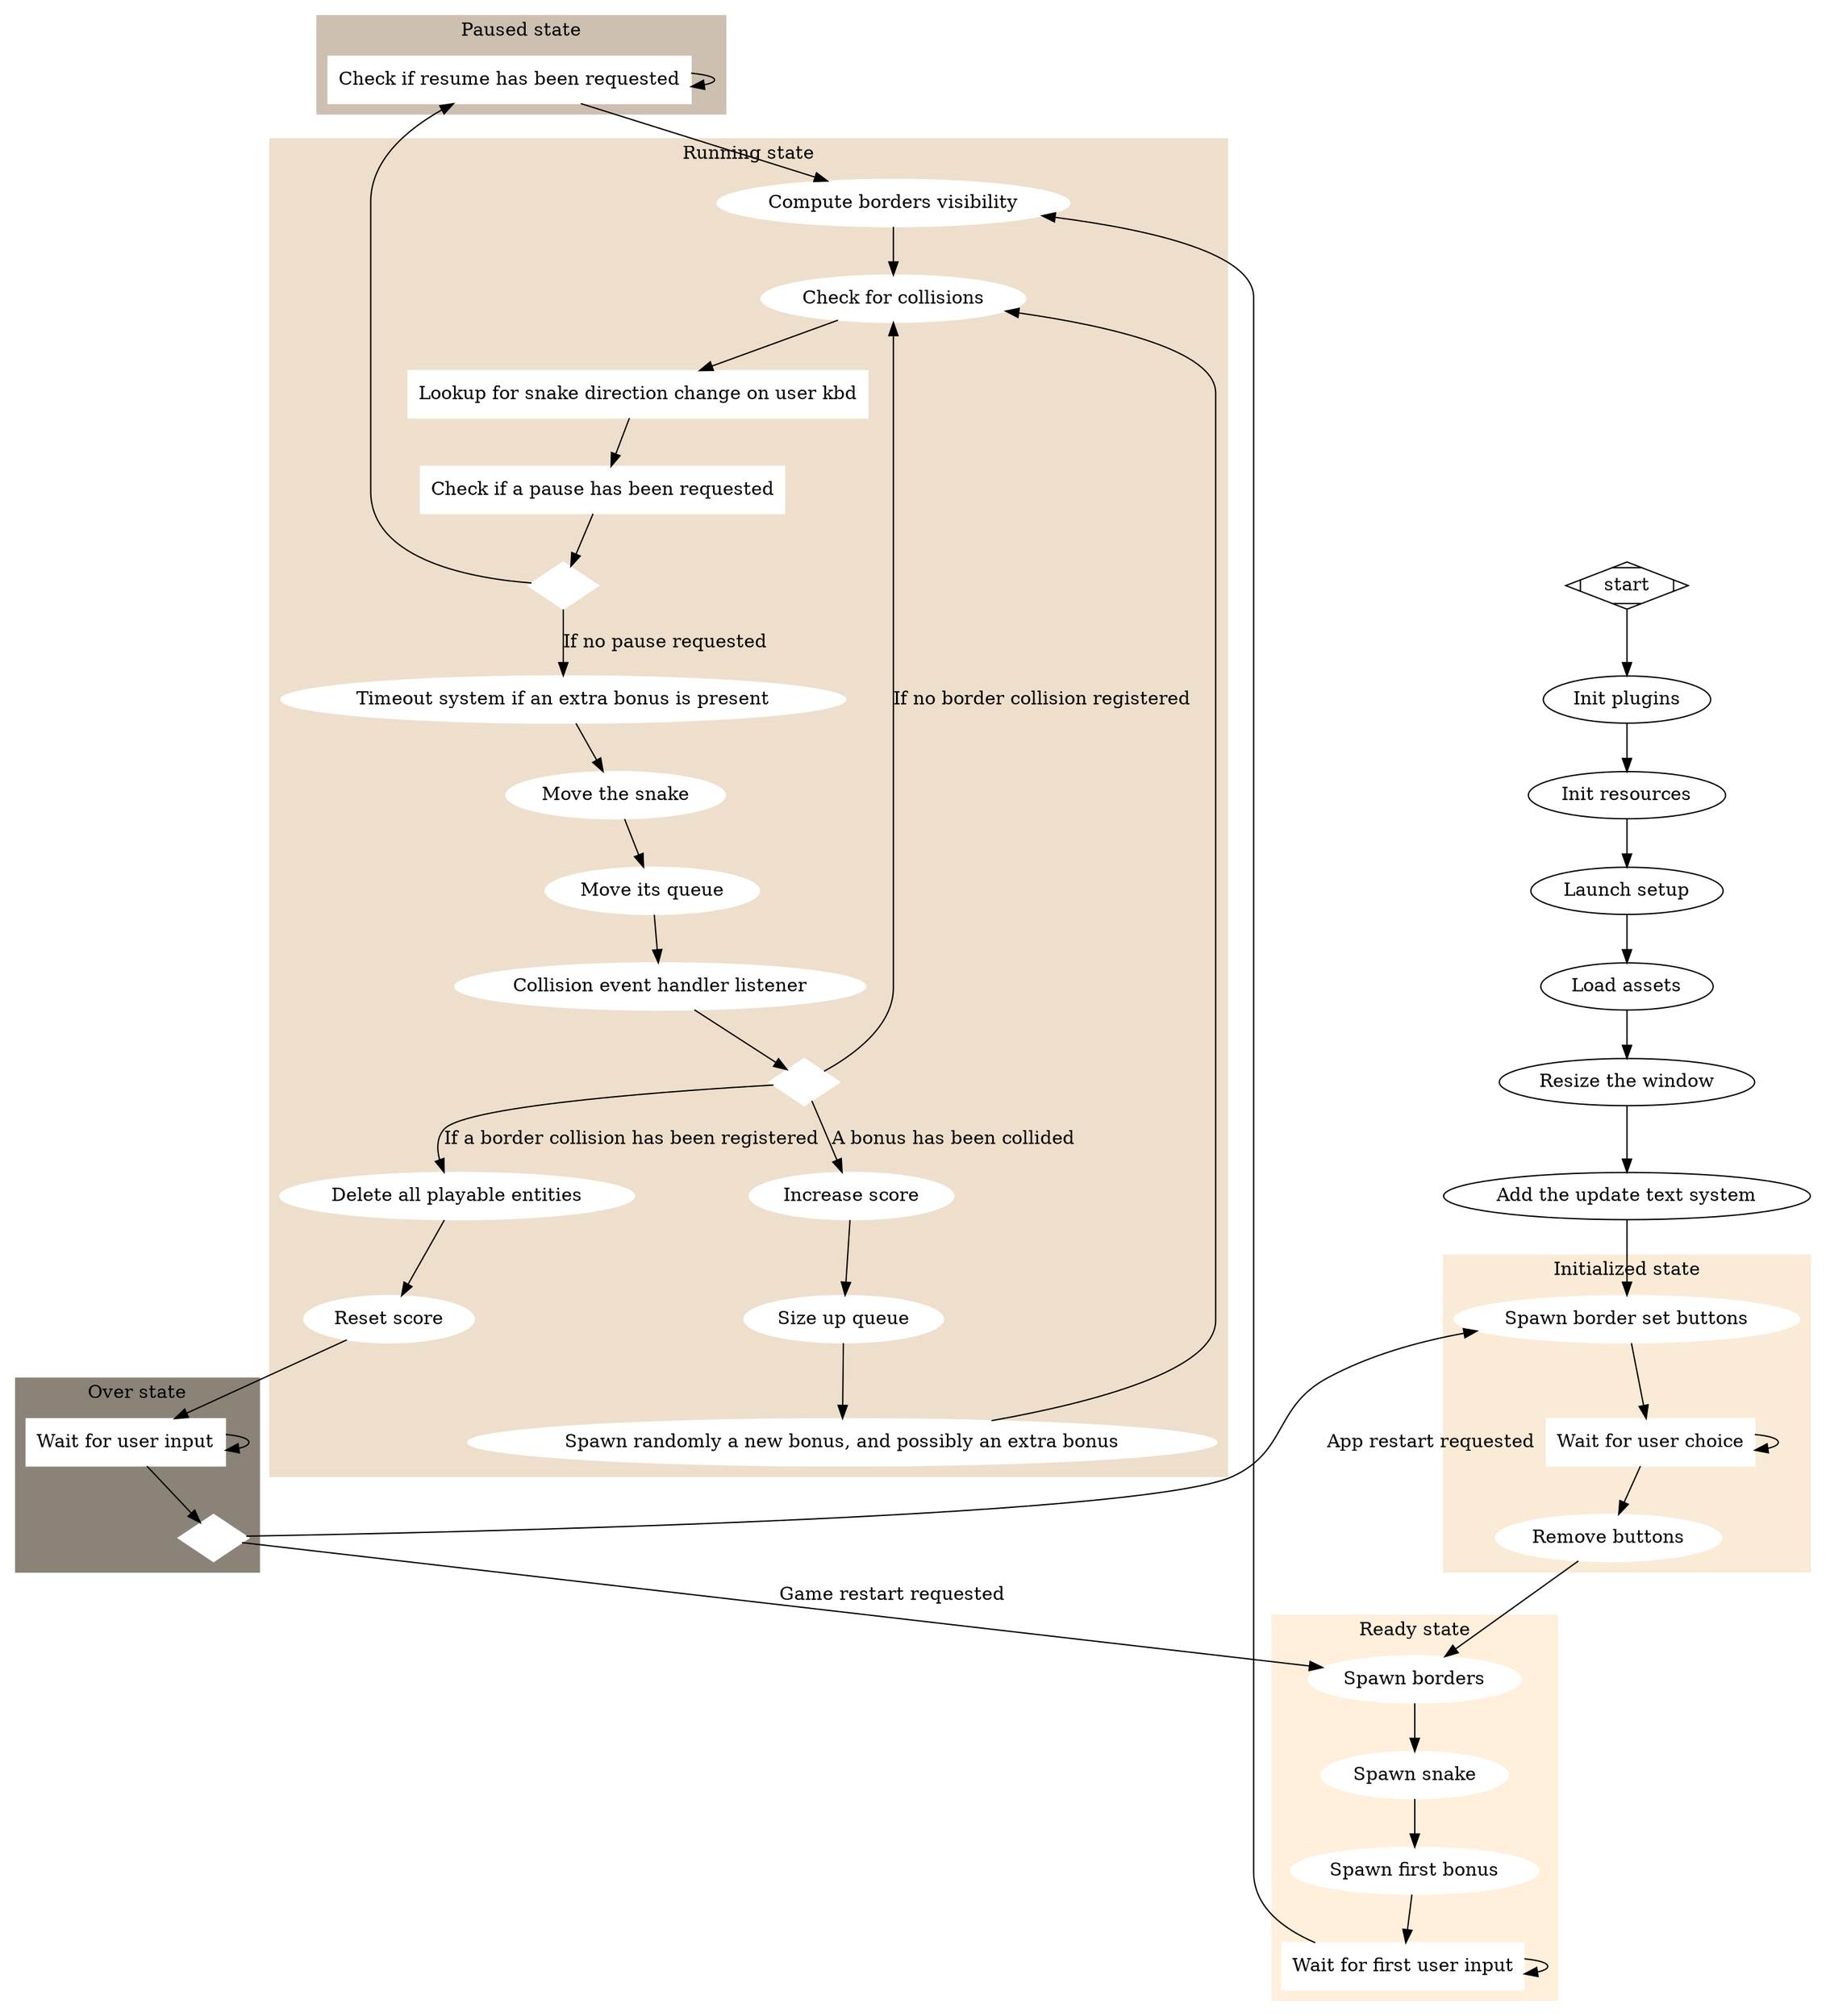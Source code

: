 digraph texas_snake_graph {

  subgraph cluster_0 {
    style=filled;
    color=antiquewhite;
    node [style=filled,color=white];
    "Spawn border set buttons" -> "Wait for user choice" -> "Wait for user choice" -> "Remove buttons"
    label = "Initialized state";
    "Wait for user choice" [shape=box]
  }

  subgraph cluster_1 {
      style=filled;
      color=antiquewhite1;
      node [style=filled,color=white];
      "Spawn borders" ->  "Spawn snake" -> "Spawn first bonus" -> "Wait for first user input" -> "Wait for first user input"
      "Wait for first user input" [shape=box]
      label = "Ready state"
  }
  
  subgraph cluster_2 {
      style=filled;
      color=antiquewhite2;
      node [style=filled,color=white];
      "Compute borders visibility" 
      -> "Check for collisions" 
      -> "Lookup for snake direction change on user kbd" 
      ->  "Check if a pause has been requested"
      -> a0;
      a0 -> "Timeout system if an extra bonus is present" [label="If no pause requested"];
      "Timeout system if an extra bonus is present"
      -> "Move the snake"
      -> "Move its queue"
      -> "Collision event handler listener"
      -> a1;
      a1 -> "Check for collisions" [label="If no border collision registered"];
      a1 -> "Delete all playable entities" [label="If a border collision has been registered"];
      a1 -> "Increase score" [label="A bonus has been collided"];
      "Increase score" -> "Size up queue" -> "Spawn randomly a new bonus, and possibly an extra bonus"
      "Spawn randomly a new bonus, and possibly an extra bonus" -> "Check for collisions"
      "Delete all playable entities" -> "Reset score";
      a0, a1 [label="", shape="diamond"]
      "Check if a pause has been requested" [shape=box]
      "Lookup for snake direction change on user kbd" [shape=box]
      label= "Running state"
  }
  
  subgraph cluster_3 {
      style=filled;
      color=antiquewhite3;
      node [style=filled,color=white];
      label= "Paused state"
      "Check if resume has been requested"  -> "Check if resume has been requested"
       "Check if resume has been requested"  [shape=box]
  }
  
  subgraph cluster_4 {
      style=filled;
      color=antiquewhite4;
      node [style=filled,color=white];
      "Wait for user input" -> "Wait for user input" -> b0;
      "Wait for user input"  [shape=box]
      b0 [label="", shape="diamond"]
      label = "Over state"
  }

  start -> "Init plugins" -> "Init resources" -> "Launch setup" -> "Load assets" -> "Resize the window" -> "Add the update text system" -> "Spawn border set buttons";
  "Remove buttons" -> "Spawn borders"
  "Wait for first user input" -> "Compute borders visibility"
  a0 -> "Check if resume has been requested";
  b0 -> "Spawn borders" [label="Game restart requested"];
  b0 -> "Spawn border set buttons" [label="App restart requested"];
  "Reset score" -> "Wait for user input"
  "Check if resume has been requested" -> "Compute borders visibility";
    
  start [shape=Mdiamond];
}
